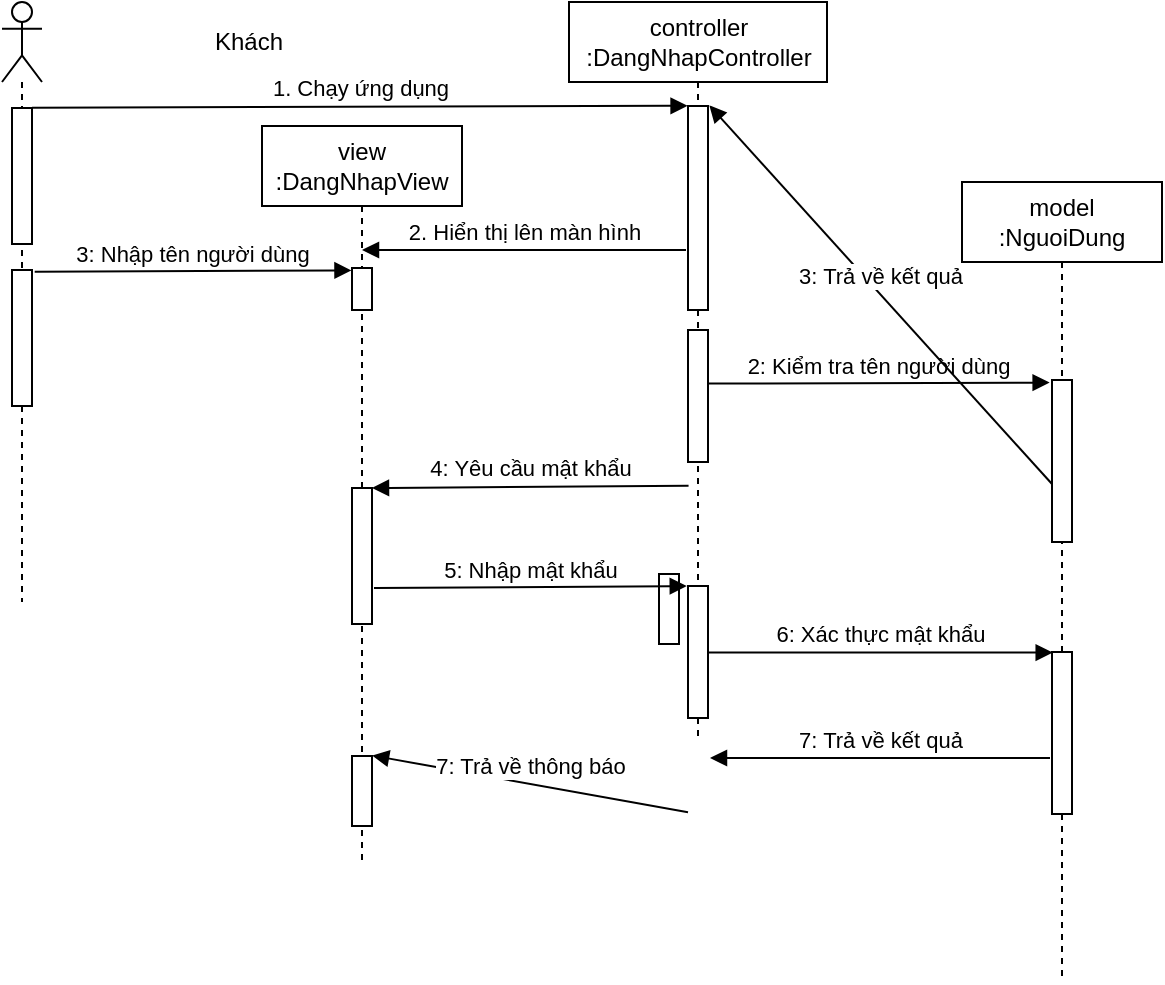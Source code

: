 <mxfile>
    <diagram id="hYO0BqWnztyafunx5qge" name="Sequence">
        <mxGraphModel dx="965" dy="343" grid="0" gridSize="10" guides="1" tooltips="1" connect="1" arrows="1" fold="1" page="0" pageScale="1" pageWidth="827" pageHeight="1169" math="0" shadow="0">
            <root>
                <mxCell id="y5QXInuoOT5gI2i9BKBk-0"/>
                <mxCell id="y5QXInuoOT5gI2i9BKBk-1" parent="y5QXInuoOT5gI2i9BKBk-0"/>
                <mxCell id="y5QXInuoOT5gI2i9BKBk-4" value="view&lt;br&gt;:DangNhapView" style="shape=umlLifeline;perimeter=lifelinePerimeter;whiteSpace=wrap;html=1;container=1;collapsible=0;recursiveResize=0;outlineConnect=0;" parent="y5QXInuoOT5gI2i9BKBk-1" vertex="1">
                    <mxGeometry x="78" y="145" width="100" height="370" as="geometry"/>
                </mxCell>
                <mxCell id="19" value="" style="html=1;points=[];perimeter=orthogonalPerimeter;" parent="y5QXInuoOT5gI2i9BKBk-4" vertex="1">
                    <mxGeometry x="45" y="315" width="10" height="35" as="geometry"/>
                </mxCell>
                <mxCell id="y5QXInuoOT5gI2i9BKBk-5" value="controller&lt;br&gt;:DangNhapController" style="shape=umlLifeline;perimeter=lifelinePerimeter;whiteSpace=wrap;html=1;container=1;collapsible=0;recursiveResize=0;outlineConnect=0;" parent="y5QXInuoOT5gI2i9BKBk-1" vertex="1">
                    <mxGeometry x="231.5" y="83" width="129" height="370" as="geometry"/>
                </mxCell>
                <mxCell id="13" value="" style="html=1;points=[];perimeter=orthogonalPerimeter;" parent="y5QXInuoOT5gI2i9BKBk-5" vertex="1">
                    <mxGeometry x="59.5" y="52" width="10" height="102" as="geometry"/>
                </mxCell>
                <mxCell id="18" value="" style="html=1;points=[];perimeter=orthogonalPerimeter;" parent="y5QXInuoOT5gI2i9BKBk-5" vertex="1">
                    <mxGeometry x="45" y="286" width="10" height="35" as="geometry"/>
                </mxCell>
                <mxCell id="y5QXInuoOT5gI2i9BKBk-6" value="model&lt;br&gt;:NguoiDung" style="shape=umlLifeline;perimeter=lifelinePerimeter;whiteSpace=wrap;html=1;container=1;collapsible=0;recursiveResize=0;outlineConnect=0;" parent="y5QXInuoOT5gI2i9BKBk-1" vertex="1">
                    <mxGeometry x="428" y="173" width="100" height="400" as="geometry"/>
                </mxCell>
                <mxCell id="y5QXInuoOT5gI2i9BKBk-10" value="" style="html=1;points=[];perimeter=orthogonalPerimeter;" parent="y5QXInuoOT5gI2i9BKBk-1" vertex="1">
                    <mxGeometry x="291" y="247" width="10" height="66" as="geometry"/>
                </mxCell>
                <mxCell id="y5QXInuoOT5gI2i9BKBk-12" value="" style="html=1;points=[];perimeter=orthogonalPerimeter;" parent="y5QXInuoOT5gI2i9BKBk-1" vertex="1">
                    <mxGeometry x="123" y="326" width="10" height="68" as="geometry"/>
                </mxCell>
                <mxCell id="1" value="3: Nhập tên người dùng" style="html=1;verticalAlign=bottom;endArrow=block;entryX=-0.026;entryY=0.057;entryDx=0;entryDy=0;entryPerimeter=0;exitX=1.135;exitY=0.012;exitDx=0;exitDy=0;exitPerimeter=0;" parent="y5QXInuoOT5gI2i9BKBk-1" edge="1" target="34" source="33">
                    <mxGeometry width="80" relative="1" as="geometry">
                        <mxPoint x="127.5" y="248.736" as="sourcePoint"/>
                        <mxPoint x="289.18" y="248.736" as="targetPoint"/>
                    </mxGeometry>
                </mxCell>
                <mxCell id="2" value="" style="html=1;points=[];perimeter=orthogonalPerimeter;" parent="y5QXInuoOT5gI2i9BKBk-1" vertex="1">
                    <mxGeometry x="291" y="375" width="10" height="66" as="geometry"/>
                </mxCell>
                <mxCell id="4" value="6: Xác thực mật khẩu" style="html=1;verticalAlign=bottom;endArrow=block;entryX=0.035;entryY=0.016;entryDx=0;entryDy=0;entryPerimeter=0;" parent="y5QXInuoOT5gI2i9BKBk-1" edge="1">
                    <mxGeometry width="80" relative="1" as="geometry">
                        <mxPoint x="301" y="408.296" as="sourcePoint"/>
                        <mxPoint x="473.35" y="408.296" as="targetPoint"/>
                    </mxGeometry>
                </mxCell>
                <mxCell id="8" value="" style="html=1;points=[];perimeter=orthogonalPerimeter;" parent="y5QXInuoOT5gI2i9BKBk-1" vertex="1">
                    <mxGeometry x="473" y="272" width="10" height="81" as="geometry"/>
                </mxCell>
                <mxCell id="12" value="2: Kiểm tra tên người dùng" style="html=1;verticalAlign=bottom;endArrow=block;entryX=-0.118;entryY=0.016;entryDx=0;entryDy=0;entryPerimeter=0;exitX=0.999;exitY=0.406;exitDx=0;exitDy=0;exitPerimeter=0;" parent="y5QXInuoOT5gI2i9BKBk-1" source="y5QXInuoOT5gI2i9BKBk-10" target="8" edge="1">
                    <mxGeometry width="80" relative="1" as="geometry">
                        <mxPoint x="137.5" y="258.736" as="sourcePoint"/>
                        <mxPoint x="299.18" y="258.736" as="targetPoint"/>
                    </mxGeometry>
                </mxCell>
                <mxCell id="14" value="3: Trả về kết quả" style="html=1;verticalAlign=bottom;endArrow=block;entryX=1.068;entryY=-0.003;entryDx=0;entryDy=0;entryPerimeter=0;" parent="y5QXInuoOT5gI2i9BKBk-1" target="13" edge="1">
                    <mxGeometry width="80" relative="1" as="geometry">
                        <mxPoint x="473" y="324" as="sourcePoint"/>
                        <mxPoint x="304" y="341" as="targetPoint"/>
                    </mxGeometry>
                </mxCell>
                <mxCell id="y5QXInuoOT5gI2i9BKBk-15" value="4: Yêu cầu mật khẩu" style="html=1;verticalAlign=bottom;endArrow=block;exitX=0.027;exitY=0.054;exitDx=0;exitDy=0;exitPerimeter=0;" parent="y5QXInuoOT5gI2i9BKBk-1" edge="1">
                    <mxGeometry width="80" relative="1" as="geometry">
                        <mxPoint x="291.27" y="324.89" as="sourcePoint"/>
                        <mxPoint x="133" y="326" as="targetPoint"/>
                    </mxGeometry>
                </mxCell>
                <mxCell id="15" value="5: Nhập mật khẩu" style="html=1;verticalAlign=bottom;endArrow=block;entryX=-0.062;entryY=0.016;entryDx=0;entryDy=0;entryPerimeter=0;" parent="y5QXInuoOT5gI2i9BKBk-1" edge="1">
                    <mxGeometry width="80" relative="1" as="geometry">
                        <mxPoint x="134" y="376" as="sourcePoint"/>
                        <mxPoint x="290.38" y="375.056" as="targetPoint"/>
                    </mxGeometry>
                </mxCell>
                <mxCell id="16" value="" style="html=1;points=[];perimeter=orthogonalPerimeter;" parent="y5QXInuoOT5gI2i9BKBk-1" vertex="1">
                    <mxGeometry x="473" y="408" width="10" height="81" as="geometry"/>
                </mxCell>
                <mxCell id="17" value="7: Trả về kết quả" style="html=1;verticalAlign=bottom;endArrow=block;" parent="y5QXInuoOT5gI2i9BKBk-1" edge="1">
                    <mxGeometry width="80" relative="1" as="geometry">
                        <mxPoint x="472" y="461" as="sourcePoint"/>
                        <mxPoint x="302" y="461" as="targetPoint"/>
                    </mxGeometry>
                </mxCell>
                <mxCell id="20" value="7: Trả về thông báo" style="html=1;verticalAlign=bottom;endArrow=block;entryX=1.004;entryY=-0.007;entryDx=0;entryDy=0;entryPerimeter=0;" parent="y5QXInuoOT5gI2i9BKBk-1" target="19" edge="1">
                    <mxGeometry width="80" relative="1" as="geometry">
                        <mxPoint x="291" y="488.13" as="sourcePoint"/>
                        <mxPoint x="138" y="488" as="targetPoint"/>
                    </mxGeometry>
                </mxCell>
                <mxCell id="24" value="" style="shape=umlLifeline;participant=umlActor;perimeter=lifelinePerimeter;whiteSpace=wrap;html=1;container=1;collapsible=0;recursiveResize=0;verticalAlign=top;spacingTop=36;outlineConnect=0;" vertex="1" parent="y5QXInuoOT5gI2i9BKBk-1">
                    <mxGeometry x="-52" y="83" width="20" height="300" as="geometry"/>
                </mxCell>
                <mxCell id="26" value="" style="html=1;points=[];perimeter=orthogonalPerimeter;" vertex="1" parent="24">
                    <mxGeometry x="5" y="53" width="10" height="68" as="geometry"/>
                </mxCell>
                <mxCell id="33" value="" style="html=1;points=[];perimeter=orthogonalPerimeter;" vertex="1" parent="24">
                    <mxGeometry x="5" y="134" width="10" height="68" as="geometry"/>
                </mxCell>
                <mxCell id="25" value="Khách" style="text;html=1;align=center;verticalAlign=middle;resizable=0;points=[];autosize=1;strokeColor=none;fillColor=#FFFFFF;" vertex="1" parent="y5QXInuoOT5gI2i9BKBk-1">
                    <mxGeometry x="49" y="94" width="44" height="18" as="geometry"/>
                </mxCell>
                <mxCell id="31" value="1. Chạy ứng dụng" style="html=1;verticalAlign=bottom;endArrow=block;exitX=1.002;exitY=-0.002;exitDx=0;exitDy=0;exitPerimeter=0;entryX=-0.021;entryY=-0.001;entryDx=0;entryDy=0;entryPerimeter=0;" edge="1" parent="y5QXInuoOT5gI2i9BKBk-1" source="26" target="13">
                    <mxGeometry width="80" relative="1" as="geometry">
                        <mxPoint x="21" y="135.996" as="sourcePoint"/>
                        <mxPoint x="289" y="136" as="targetPoint"/>
                    </mxGeometry>
                </mxCell>
                <mxCell id="32" value="2. Hiển thị lên màn hình" style="html=1;verticalAlign=bottom;endArrow=block;" edge="1" parent="y5QXInuoOT5gI2i9BKBk-1" target="y5QXInuoOT5gI2i9BKBk-4">
                    <mxGeometry width="80" relative="1" as="geometry">
                        <mxPoint x="290" y="207" as="sourcePoint"/>
                        <mxPoint x="143" y="336" as="targetPoint"/>
                    </mxGeometry>
                </mxCell>
                <mxCell id="34" value="" style="html=1;points=[];perimeter=orthogonalPerimeter;" vertex="1" parent="y5QXInuoOT5gI2i9BKBk-1">
                    <mxGeometry x="123" y="216" width="10" height="21" as="geometry"/>
                </mxCell>
            </root>
        </mxGraphModel>
    </diagram>
    <diagram id="-ITIplBQpWQnbig9K1bM" name="Use Case">
        <mxGraphModel dx="549" dy="743" grid="0" gridSize="10" guides="1" tooltips="1" connect="1" arrows="1" fold="1" page="0" pageScale="1" pageWidth="850" pageHeight="1100" math="0" shadow="0">
            <root>
                <mxCell id="0"/>
                <mxCell id="1" parent="0"/>
                <mxCell id="21" value="&lt;span lang=&quot;EN-US&quot; style=&quot;font-size: 13.0pt ; line-height: 115% ; font-family: &amp;#34;times new roman&amp;#34; , serif&quot;&gt;Quản&lt;/span&gt;&lt;span style=&quot;font-size: 13.0pt ; line-height: 115% ; font-family: &amp;#34;times new roman&amp;#34; , serif&quot;&gt; lý tài khoản&lt;/span&gt;" style="ellipse;whiteSpace=wrap;html=1;" parent="1" vertex="1">
                    <mxGeometry x="202" y="-40" width="146" height="68" as="geometry"/>
                </mxCell>
                <mxCell id="22" value="Quản trị viên" style="shape=umlActor;verticalLabelPosition=bottom;verticalAlign=top;html=1;" parent="1" vertex="1">
                    <mxGeometry x="64" y="-24.5" width="30" height="60" as="geometry"/>
                </mxCell>
                <mxCell id="25" value="&lt;span style=&quot;font-size: 13.0pt ; line-height: 115% ; font-family: &amp;#34;times new roman&amp;#34; , serif&quot;&gt;Xem hồ sơ&lt;/span&gt;" style="ellipse;whiteSpace=wrap;html=1;" parent="1" vertex="1">
                    <mxGeometry x="199" y="349" width="145" height="70" as="geometry"/>
                </mxCell>
                <mxCell id="28" value="Người dùng" style="shape=umlActor;verticalLabelPosition=bottom;verticalAlign=top;html=1;" parent="1" vertex="1">
                    <mxGeometry x="62" y="282" width="30" height="60" as="geometry"/>
                </mxCell>
                <mxCell id="30" value="&lt;span style=&quot;font-size: 13.0pt ; line-height: 115% ; font-family: &amp;#34;times new roman&amp;#34; , serif&quot;&gt;Xem lịch khám&lt;/span&gt;" style="ellipse;whiteSpace=wrap;html=1;" parent="1" vertex="1">
                    <mxGeometry x="199" y="445" width="140" height="70" as="geometry"/>
                </mxCell>
                <mxCell id="32" value="Y tá" style="shape=umlActor;verticalLabelPosition=bottom;verticalAlign=top;html=1;" parent="1" vertex="1">
                    <mxGeometry x="64" y="460" width="30" height="60" as="geometry"/>
                </mxCell>
                <mxCell id="46" value="Bác sĩ" style="shape=umlActor;verticalLabelPosition=bottom;verticalAlign=top;html=1;" parent="1" vertex="1">
                    <mxGeometry x="64" y="637" width="30" height="60" as="geometry"/>
                </mxCell>
                <mxCell id="55" value="Dược sĩ" style="shape=umlActor;verticalLabelPosition=bottom;verticalAlign=top;html=1;" parent="1" vertex="1">
                    <mxGeometry x="62" y="812" width="30" height="60" as="geometry"/>
                </mxCell>
                <mxCell id="60" value="&lt;span lang=&quot;EN-US&quot; style=&quot;font-size: 13pt ; line-height: 19.933px ; font-family: &amp;#34;times new roman&amp;#34; , serif&quot;&gt;Quản&lt;/span&gt;&lt;span style=&quot;font-size: 13pt ; line-height: 19.933px ; font-family: &amp;#34;times new roman&amp;#34; , serif&quot;&gt;&amp;nbsp;lý đơn thuốc&lt;/span&gt;" style="ellipse;whiteSpace=wrap;html=1;" parent="1" vertex="1">
                    <mxGeometry x="199" y="581" width="140" height="70" as="geometry"/>
                </mxCell>
                <mxCell id="62" value="" style="edgeStyle=none;html=1;endArrow=none;verticalAlign=bottom;exitX=1;exitY=0.333;exitDx=0;exitDy=0;exitPerimeter=0;entryX=0;entryY=0.5;entryDx=0;entryDy=0;" parent="1" source="22" target="21" edge="1">
                    <mxGeometry width="160" relative="1" as="geometry">
                        <mxPoint x="95" y="34" as="sourcePoint"/>
                        <mxPoint x="375" y="139" as="targetPoint"/>
                    </mxGeometry>
                </mxCell>
                <mxCell id="63" value="" style="edgeStyle=none;html=1;endArrow=none;verticalAlign=bottom;exitX=1;exitY=0.333;exitDx=0;exitDy=0;exitPerimeter=0;entryX=0;entryY=0.5;entryDx=0;entryDy=0;" parent="1" source="28" target="25" edge="1">
                    <mxGeometry width="160" relative="1" as="geometry">
                        <mxPoint x="102" y="281" as="sourcePoint"/>
                        <mxPoint x="212" y="245" as="targetPoint"/>
                    </mxGeometry>
                </mxCell>
                <mxCell id="64" value="" style="edgeStyle=none;html=1;endArrow=none;verticalAlign=bottom;exitX=1;exitY=0.333;exitDx=0;exitDy=0;exitPerimeter=0;entryX=0;entryY=0.5;entryDx=0;entryDy=0;" parent="1" source="32" target="30" edge="1">
                    <mxGeometry width="160" relative="1" as="geometry">
                        <mxPoint x="102" y="489" as="sourcePoint"/>
                        <mxPoint x="212" y="412" as="targetPoint"/>
                    </mxGeometry>
                </mxCell>
                <mxCell id="69" value="&lt;span lang=&quot;EN-US&quot; style=&quot;font-size: 13pt ; line-height: 19.933px ; font-family: &amp;#34;times new roman&amp;#34; , serif&quot;&gt;Quản&lt;/span&gt;&lt;span style=&quot;font-size: 13pt ; line-height: 19.933px ; font-family: &amp;#34;times new roman&amp;#34; , serif&quot;&gt;&amp;nbsp;lý kho&lt;/span&gt;" style="ellipse;whiteSpace=wrap;html=1;" parent="1" vertex="1">
                    <mxGeometry x="199" y="996" width="140" height="70" as="geometry"/>
                </mxCell>
                <mxCell id="70" value="" style="edgeStyle=none;html=1;endArrow=none;verticalAlign=bottom;exitX=1;exitY=0.333;exitDx=0;exitDy=0;exitPerimeter=0;entryX=0;entryY=0.5;entryDx=0;entryDy=0;" parent="1" source="67" target="69" edge="1">
                    <mxGeometry width="160" relative="1" as="geometry">
                        <mxPoint x="102" y="931" as="sourcePoint"/>
                        <mxPoint x="212" y="702" as="targetPoint"/>
                    </mxGeometry>
                </mxCell>
                <mxCell id="67" value="Thủ kho" style="shape=umlActor;verticalLabelPosition=bottom;verticalAlign=top;html=1;" parent="1" vertex="1">
                    <mxGeometry x="62" y="1011" width="30" height="60" as="geometry"/>
                </mxCell>
                <mxCell id="84" value="" style="endArrow=none;dashed=1;html=1;entryX=0;entryY=0.5;entryDx=0;entryDy=0;entryPerimeter=0;exitX=1;exitY=0.5;exitDx=0;exitDy=0;" parent="1" source="21" target="91" edge="1">
                    <mxGeometry width="50" height="50" relative="1" as="geometry">
                        <mxPoint x="351" y="-12" as="sourcePoint"/>
                        <mxPoint x="395.0" y="-6" as="targetPoint"/>
                    </mxGeometry>
                </mxCell>
                <mxCell id="91" value="Tạo/Đọc/Chỉnh sửa/Xóa" style="shape=note;size=15;spacingLeft=5;align=left;whiteSpace=wrap;" parent="1" vertex="1">
                    <mxGeometry x="430" y="-24.5" width="154" height="37" as="geometry"/>
                </mxCell>
                <mxCell id="97" value="&lt;span style=&quot;font-size: 13.0pt ; line-height: 115% ; font-family: &amp;#34;times new roman&amp;#34; , serif&quot;&gt;Chỉnh sửa hồ sơ&lt;/span&gt;" style="ellipse;whiteSpace=wrap;html=1;" parent="1" vertex="1">
                    <mxGeometry x="433.5" y="349" width="140" height="70" as="geometry"/>
                </mxCell>
                <mxCell id="98" value="&amp;lt;&amp;lt;extend&amp;gt;&amp;gt;" style="edgeStyle=none;html=1;startArrow=open;endArrow=none;startSize=12;verticalAlign=bottom;dashed=1;labelBackgroundColor=none;exitX=1;exitY=0.5;exitDx=0;exitDy=0;entryX=0;entryY=0.5;entryDx=0;entryDy=0;" parent="1" source="25" target="97" edge="1">
                    <mxGeometry width="160" relative="1" as="geometry">
                        <mxPoint x="363" y="341" as="sourcePoint"/>
                        <mxPoint x="523" y="341" as="targetPoint"/>
                    </mxGeometry>
                </mxCell>
                <mxCell id="102" value="Bệnh nhân" style="shape=umlActor;verticalLabelPosition=bottom;verticalAlign=top;html=1;" parent="1" vertex="1">
                    <mxGeometry x="1457" y="749" width="30" height="60" as="geometry"/>
                </mxCell>
                <mxCell id="103" value="&lt;font face=&quot;times new roman, serif&quot;&gt;&lt;span style=&quot;font-size: 17.333px&quot;&gt;Đăng ký khám bệnh&lt;/span&gt;&lt;/font&gt;" style="ellipse;whiteSpace=wrap;html=1;" parent="1" vertex="1">
                    <mxGeometry x="1214.5" y="549" width="147" height="70" as="geometry"/>
                </mxCell>
                <mxCell id="105" value="" style="edgeStyle=none;html=1;endArrow=none;verticalAlign=bottom;exitX=1;exitY=0.5;exitDx=0;exitDy=0;entryX=0;entryY=0.333;entryDx=0;entryDy=0;entryPerimeter=0;" parent="1" source="103" target="102" edge="1">
                    <mxGeometry width="160" relative="1" as="geometry">
                        <mxPoint x="790.5" y="738" as="sourcePoint"/>
                        <mxPoint x="900.5" y="604" as="targetPoint"/>
                    </mxGeometry>
                </mxCell>
                <mxCell id="107" value="&lt;font face=&quot;times new roman, serif&quot;&gt;&lt;span style=&quot;font-size: 17.333px&quot;&gt;Chọn lịch khám&lt;/span&gt;&lt;/font&gt;" style="ellipse;whiteSpace=wrap;html=1;" parent="1" vertex="1">
                    <mxGeometry x="995" y="637" width="147" height="70" as="geometry"/>
                </mxCell>
                <mxCell id="108" value="&amp;lt;&amp;lt;include&amp;gt;&amp;gt;" style="edgeStyle=none;html=1;endArrow=open;verticalAlign=bottom;dashed=1;labelBackgroundColor=none;entryX=1;entryY=0.5;entryDx=0;entryDy=0;exitX=0;exitY=1;exitDx=0;exitDy=0;" parent="1" source="103" target="107" edge="1">
                    <mxGeometry width="160" relative="1" as="geometry">
                        <mxPoint x="941" y="641" as="sourcePoint"/>
                        <mxPoint x="1101" y="641" as="targetPoint"/>
                    </mxGeometry>
                </mxCell>
                <mxCell id="111" value="&lt;span style=&quot;text-align: left&quot;&gt;Khóa tài khoản&lt;/span&gt;" style="ellipse;whiteSpace=wrap;html=1;" parent="1" vertex="1">
                    <mxGeometry x="437" y="-110" width="140" height="70" as="geometry"/>
                </mxCell>
                <mxCell id="112" value="&amp;lt;&amp;lt;extend&amp;gt;&amp;gt;" style="edgeStyle=none;html=1;startArrow=open;endArrow=none;startSize=12;verticalAlign=bottom;dashed=1;labelBackgroundColor=none;entryX=0;entryY=0.5;entryDx=0;entryDy=0;" parent="1" source="21" target="111" edge="1">
                    <mxGeometry width="160" relative="1" as="geometry">
                        <mxPoint x="347" y="-5" as="sourcePoint"/>
                        <mxPoint x="523" y="31" as="targetPoint"/>
                    </mxGeometry>
                </mxCell>
                <mxCell id="119" value="&lt;span style=&quot;text-align: left&quot;&gt;Đổi mật khẩu&lt;/span&gt;" style="ellipse;whiteSpace=wrap;html=1;" parent="1" vertex="1">
                    <mxGeometry x="437" y="28" width="140" height="70" as="geometry"/>
                </mxCell>
                <mxCell id="120" value="&amp;lt;&amp;lt;extend&amp;gt;&amp;gt;" style="edgeStyle=none;html=1;startArrow=open;endArrow=none;startSize=12;verticalAlign=bottom;dashed=1;labelBackgroundColor=none;entryX=0;entryY=0.5;entryDx=0;entryDy=0;exitX=1;exitY=1;exitDx=0;exitDy=0;" parent="1" source="21" target="119" edge="1">
                    <mxGeometry width="160" relative="1" as="geometry">
                        <mxPoint x="340.848" y="-17.895" as="sourcePoint"/>
                        <mxPoint x="533" y="41" as="targetPoint"/>
                    </mxGeometry>
                </mxCell>
                <mxCell id="123" value="&lt;font face=&quot;times new roman, serif&quot;&gt;&lt;span style=&quot;font-size: 17.333px&quot;&gt;Hủy&lt;/span&gt;&lt;/font&gt;" style="ellipse;whiteSpace=wrap;html=1;" parent="1" vertex="1">
                    <mxGeometry x="995" y="467" width="147" height="70" as="geometry"/>
                </mxCell>
                <mxCell id="124" value="&amp;lt;&amp;lt;extend&amp;gt;&amp;gt;" style="edgeStyle=none;html=1;startArrow=open;endArrow=none;startSize=12;verticalAlign=bottom;dashed=1;labelBackgroundColor=none;exitX=0;exitY=0;exitDx=0;exitDy=0;entryX=1;entryY=0.5;entryDx=0;entryDy=0;" parent="1" source="103" target="123" edge="1">
                    <mxGeometry width="160" relative="1" as="geometry">
                        <mxPoint x="1003" y="440" as="sourcePoint"/>
                        <mxPoint x="1093" y="440" as="targetPoint"/>
                    </mxGeometry>
                </mxCell>
                <mxCell id="131" value="&lt;font face=&quot;times new roman, serif&quot;&gt;&lt;span style=&quot;font-size: 17.333px&quot;&gt;Đăng ký&lt;br&gt;tài khoản&lt;br&gt;bệnh nhân&lt;/span&gt;&lt;/font&gt;" style="ellipse;whiteSpace=wrap;html=1;" parent="1" vertex="1">
                    <mxGeometry x="1125.5" y="120" width="147" height="70" as="geometry"/>
                </mxCell>
                <mxCell id="132" value="Khách" style="shape=umlActor;verticalLabelPosition=bottom;verticalAlign=top;html=1;" parent="1" vertex="1">
                    <mxGeometry x="1457" y="183" width="30" height="60" as="geometry"/>
                </mxCell>
                <mxCell id="133" value="" style="edgeStyle=none;html=1;endArrow=none;verticalAlign=bottom;entryX=0;entryY=0.333;entryDx=0;entryDy=0;entryPerimeter=0;exitX=1;exitY=0.5;exitDx=0;exitDy=0;" parent="1" source="131" target="132" edge="1">
                    <mxGeometry width="160" relative="1" as="geometry">
                        <mxPoint x="1097" y="223" as="sourcePoint"/>
                        <mxPoint x="1257" y="223" as="targetPoint"/>
                    </mxGeometry>
                </mxCell>
                <mxCell id="134" value="&lt;font face=&quot;times new roman, serif&quot;&gt;&lt;span style=&quot;font-size: 17.333px&quot;&gt;Đăng nhập&lt;/span&gt;&lt;/font&gt;" style="ellipse;whiteSpace=wrap;html=1;" parent="1" vertex="1">
                    <mxGeometry x="1125.5" y="317" width="147" height="70" as="geometry"/>
                </mxCell>
                <mxCell id="138" value="" style="edgeStyle=none;html=1;endArrow=none;verticalAlign=bottom;entryX=0;entryY=0.333;entryDx=0;entryDy=0;entryPerimeter=0;exitX=1;exitY=0.5;exitDx=0;exitDy=0;" parent="1" source="134" target="132" edge="1">
                    <mxGeometry width="160" relative="1" as="geometry">
                        <mxPoint x="1282.5" y="99" as="sourcePoint"/>
                        <mxPoint x="1470" y="164" as="targetPoint"/>
                    </mxGeometry>
                </mxCell>
                <mxCell id="139" value="" style="edgeStyle=none;html=1;endArrow=block;endFill=0;endSize=12;verticalAlign=bottom;exitX=0.5;exitY=0;exitDx=0;exitDy=0;exitPerimeter=0;" parent="1" source="102" edge="1">
                    <mxGeometry width="160" relative="1" as="geometry">
                        <mxPoint x="1494" y="755" as="sourcePoint"/>
                        <mxPoint x="1472" y="269" as="targetPoint"/>
                        <Array as="points">
                            <mxPoint x="1472" y="291"/>
                        </Array>
                    </mxGeometry>
                </mxCell>
                <mxCell id="141" value="&lt;font face=&quot;times new roman, serif&quot;&gt;&lt;span style=&quot;font-size: 17.333px&quot;&gt;Đăng xuất&lt;/span&gt;&lt;/font&gt;" style="ellipse;whiteSpace=wrap;html=1;" parent="1" vertex="1">
                    <mxGeometry x="199.5" y="184" width="145" height="70" as="geometry"/>
                </mxCell>
                <mxCell id="142" value="" style="edgeStyle=none;html=1;endArrow=none;verticalAlign=bottom;exitX=1;exitY=0.333;exitDx=0;exitDy=0;exitPerimeter=0;entryX=0;entryY=0.5;entryDx=0;entryDy=0;" parent="1" source="28" target="141" edge="1">
                    <mxGeometry width="160" relative="1" as="geometry">
                        <mxPoint x="117" y="276" as="sourcePoint"/>
                        <mxPoint x="227" y="323" as="targetPoint"/>
                    </mxGeometry>
                </mxCell>
                <mxCell id="145" value="&lt;font face=&quot;times new roman, serif&quot;&gt;&lt;span style=&quot;font-size: 17.333px&quot;&gt;Xem thông tin phòng khám&lt;/span&gt;&lt;/font&gt;" style="ellipse;whiteSpace=wrap;html=1;" parent="1" vertex="1">
                    <mxGeometry x="1125.5" y="20" width="147" height="70" as="geometry"/>
                </mxCell>
                <mxCell id="147" value="" style="edgeStyle=none;html=1;endArrow=none;verticalAlign=bottom;exitX=1;exitY=0.5;exitDx=0;exitDy=0;entryX=0;entryY=0.333;entryDx=0;entryDy=0;entryPerimeter=0;" parent="1" source="145" target="132" edge="1">
                    <mxGeometry width="160" relative="1" as="geometry">
                        <mxPoint x="1282.5" y="165" as="sourcePoint"/>
                        <mxPoint x="1454" y="90" as="targetPoint"/>
                    </mxGeometry>
                </mxCell>
                <mxCell id="148" value="&lt;font face=&quot;times new roman, serif&quot;&gt;&lt;span style=&quot;font-size: 17.333px&quot;&gt;Đổi mật khẩu&lt;/span&gt;&lt;/font&gt;" style="ellipse;whiteSpace=wrap;html=1;" parent="1" vertex="1">
                    <mxGeometry x="196.5" y="267" width="145" height="70" as="geometry"/>
                </mxCell>
                <mxCell id="149" value="" style="edgeStyle=none;html=1;endArrow=none;verticalAlign=bottom;exitX=1;exitY=0.333;exitDx=0;exitDy=0;exitPerimeter=0;entryX=0;entryY=0.5;entryDx=0;entryDy=0;" parent="1" source="28" target="148" edge="1">
                    <mxGeometry width="160" relative="1" as="geometry">
                        <mxPoint x="102" y="274" as="sourcePoint"/>
                        <mxPoint x="209.5" y="229" as="targetPoint"/>
                    </mxGeometry>
                </mxCell>
                <mxCell id="150" value="&lt;font face=&quot;times new roman, serif&quot;&gt;&lt;span style=&quot;font-size: 17.333px&quot;&gt;Xác thực&lt;br&gt;mật khẩu cũ&lt;/span&gt;&lt;/font&gt;" style="ellipse;whiteSpace=wrap;html=1;" parent="1" vertex="1">
                    <mxGeometry x="431" y="267" width="145" height="70" as="geometry"/>
                </mxCell>
                <mxCell id="151" value="&amp;lt;&amp;lt;include&amp;gt;&amp;gt;" style="edgeStyle=none;html=1;endArrow=open;verticalAlign=bottom;dashed=1;labelBackgroundColor=none;exitX=1;exitY=0.5;exitDx=0;exitDy=0;entryX=0;entryY=0.5;entryDx=0;entryDy=0;" parent="1" source="148" target="150" edge="1">
                    <mxGeometry width="160" relative="1" as="geometry">
                        <mxPoint x="430.001" y="435.002" as="sourcePoint"/>
                        <mxPoint x="420" y="302" as="targetPoint"/>
                    </mxGeometry>
                </mxCell>
                <mxCell id="153" value="&lt;font face=&quot;times new roman, serif&quot;&gt;&lt;span style=&quot;font-size: 17.333px&quot;&gt;Xác thực mật khẩu&lt;/span&gt;&lt;/font&gt;" style="ellipse;whiteSpace=wrap;html=1;" parent="1" vertex="1">
                    <mxGeometry x="903" y="317" width="145" height="70" as="geometry"/>
                </mxCell>
                <mxCell id="154" value="&amp;lt;&amp;lt;include&amp;gt;&amp;gt;" style="edgeStyle=none;html=1;endArrow=open;verticalAlign=bottom;dashed=1;labelBackgroundColor=none;exitX=0;exitY=0.5;exitDx=0;exitDy=0;entryX=1;entryY=0.5;entryDx=0;entryDy=0;" parent="1" source="134" target="153" edge="1">
                    <mxGeometry width="160" relative="1" as="geometry">
                        <mxPoint x="871.5" y="-28" as="sourcePoint"/>
                        <mxPoint x="961.0" y="-28" as="targetPoint"/>
                    </mxGeometry>
                </mxCell>
                <mxCell id="157" value="&lt;span lang=&quot;EN-US&quot; style=&quot;font-size: 13.0pt ; line-height: 115% ; font-family: &amp;#34;times new roman&amp;#34; , serif&quot;&gt;Quản&lt;/span&gt;&lt;span style=&quot;font-size: 13.0pt ; line-height: 115% ; font-family: &amp;#34;times new roman&amp;#34; , serif&quot;&gt; lý thuốc&lt;/span&gt;" style="ellipse;whiteSpace=wrap;html=1;" parent="1" vertex="1">
                    <mxGeometry x="416" y="926" width="140" height="70" as="geometry"/>
                </mxCell>
                <mxCell id="158" value="&amp;lt;&amp;lt;include&amp;gt;&amp;gt;" style="edgeStyle=none;html=1;endArrow=open;verticalAlign=bottom;dashed=1;labelBackgroundColor=none;entryX=0;entryY=0.5;entryDx=0;entryDy=0;exitX=1;exitY=0;exitDx=0;exitDy=0;" parent="1" source="69" target="157" edge="1">
                    <mxGeometry width="160" relative="1" as="geometry">
                        <mxPoint x="764.721" y="1060.602" as="sourcePoint"/>
                        <mxPoint x="685.5" y="1106" as="targetPoint"/>
                    </mxGeometry>
                </mxCell>
                <mxCell id="161" value="&lt;span style=&quot;font-family: &amp;#34;times new roman&amp;#34; , serif ; font-size: 17.333px&quot;&gt;Điều chỉnh số lượng nhập/xuất/tồn&lt;/span&gt;" style="ellipse;whiteSpace=wrap;html=1;" parent="1" vertex="1">
                    <mxGeometry x="620" y="996" width="163" height="70" as="geometry"/>
                </mxCell>
                <mxCell id="162" value="&amp;lt;&amp;lt;extend&amp;gt;&amp;gt;" style="edgeStyle=none;html=1;startArrow=open;endArrow=none;startSize=12;verticalAlign=bottom;dashed=1;labelBackgroundColor=none;entryX=0;entryY=0;entryDx=0;entryDy=0;exitX=1;exitY=1;exitDx=0;exitDy=0;" parent="1" source="157" target="161" edge="1">
                    <mxGeometry width="160" relative="1" as="geometry">
                        <mxPoint x="536" y="1036" as="sourcePoint"/>
                        <mxPoint x="557" y="1075" as="targetPoint"/>
                    </mxGeometry>
                </mxCell>
                <mxCell id="166" value="&amp;lt;&amp;lt;include&amp;gt;&amp;gt;" style="edgeStyle=none;html=1;endArrow=open;verticalAlign=bottom;dashed=1;labelBackgroundColor=none;exitX=1;exitY=1;exitDx=0;exitDy=0;entryX=0;entryY=0.5;entryDx=0;entryDy=0;" parent="1" source="69" target="173" edge="1">
                    <mxGeometry width="160" relative="1" as="geometry">
                        <mxPoint x="339" y="1027" as="sourcePoint"/>
                        <mxPoint x="395" y="1144" as="targetPoint"/>
                    </mxGeometry>
                </mxCell>
                <mxCell id="167" value="&amp;lt;&amp;lt;extend&amp;gt;&amp;gt;" style="edgeStyle=none;html=1;startArrow=open;endArrow=none;startSize=12;verticalAlign=bottom;dashed=1;labelBackgroundColor=none;entryX=0;entryY=1;entryDx=0;entryDy=0;exitX=1;exitY=0;exitDx=0;exitDy=0;" parent="1" source="173" target="161" edge="1">
                    <mxGeometry width="160" relative="1" as="geometry">
                        <mxPoint x="572" y="1125" as="sourcePoint"/>
                        <mxPoint x="596" y="1055" as="targetPoint"/>
                    </mxGeometry>
                </mxCell>
                <mxCell id="168" value="Tạo/Đọc/Chỉnh sửa/Xóa" style="shape=note;size=15;spacingLeft=5;align=left;whiteSpace=wrap;" parent="1" vertex="1">
                    <mxGeometry x="409.5" y="1022.5" width="154" height="37" as="geometry"/>
                </mxCell>
                <mxCell id="169" value="" style="endArrow=none;dashed=1;html=1;entryX=0.5;entryY=0;entryDx=0;entryDy=0;entryPerimeter=0;exitX=0.5;exitY=1;exitDx=0;exitDy=0;" parent="1" source="157" target="168" edge="1">
                    <mxGeometry width="50" height="50" relative="1" as="geometry">
                        <mxPoint x="344.5" y="1034.5" as="sourcePoint"/>
                        <mxPoint x="426.5" y="957.5" as="targetPoint"/>
                    </mxGeometry>
                </mxCell>
                <mxCell id="170" value="" style="endArrow=none;dashed=1;html=1;entryX=0.5;entryY=0;entryDx=0;entryDy=0;exitX=0.5;exitY=1;exitDx=0;exitDy=0;exitPerimeter=0;" parent="1" source="168" edge="1">
                    <mxGeometry width="50" height="50" relative="1" as="geometry">
                        <mxPoint x="354.5" y="1044.5" as="sourcePoint"/>
                        <mxPoint x="486.25" y="1091" as="targetPoint"/>
                    </mxGeometry>
                </mxCell>
                <mxCell id="171" value="&lt;font face=&quot;times new roman, serif&quot;&gt;&lt;span style=&quot;font-size: 17.333px&quot;&gt;Xác minh&lt;br&gt;số điện thoại&lt;/span&gt;&lt;/font&gt;" style="ellipse;whiteSpace=wrap;html=1;" parent="1" vertex="1">
                    <mxGeometry x="906" y="167" width="145" height="70" as="geometry"/>
                </mxCell>
                <mxCell id="172" value="&amp;lt;&amp;lt;include&amp;gt;&amp;gt;" style="edgeStyle=none;html=1;endArrow=open;verticalAlign=bottom;dashed=1;labelBackgroundColor=none;exitX=0;exitY=0.5;exitDx=0;exitDy=0;entryX=1;entryY=0;entryDx=0;entryDy=0;" parent="1" source="131" target="171" edge="1">
                    <mxGeometry width="160" relative="1" as="geometry">
                        <mxPoint x="1135.5" y="262" as="sourcePoint"/>
                        <mxPoint x="1058" y="262" as="targetPoint"/>
                    </mxGeometry>
                </mxCell>
                <mxCell id="173" value="&lt;span lang=&quot;EN-US&quot; style=&quot;font-size: 13pt ; line-height: 19.933px ; font-family: &amp;#34;times new roman&amp;#34; , serif&quot;&gt;Quản&lt;/span&gt;&lt;span style=&quot;font-size: 13pt ; line-height: 19.933px ; font-family: &amp;#34;times new roman&amp;#34; , serif&quot;&gt;&amp;nbsp;lý&lt;br&gt;trang thiết bị&lt;/span&gt;" style="ellipse;whiteSpace=wrap;html=1;" parent="1" vertex="1">
                    <mxGeometry x="416" y="1090" width="140" height="70" as="geometry"/>
                </mxCell>
                <mxCell id="178" value="" style="edgeStyle=none;html=1;endArrow=none;verticalAlign=bottom;exitX=1;exitY=0.333;exitDx=0;exitDy=0;exitPerimeter=0;entryX=0;entryY=0.5;entryDx=0;entryDy=0;" parent="1" source="46" target="60" edge="1">
                    <mxGeometry width="160" relative="1" as="geometry">
                        <mxPoint x="102" y="830" as="sourcePoint"/>
                        <mxPoint x="196" y="647" as="targetPoint"/>
                    </mxGeometry>
                </mxCell>
                <mxCell id="179" value="Tạo/Đọc/Chỉnh sửa/Xóa" style="shape=note;size=15;spacingLeft=5;align=left;whiteSpace=wrap;" parent="1" vertex="1">
                    <mxGeometry x="306" y="527" width="152" height="37" as="geometry"/>
                </mxCell>
                <mxCell id="181" value="" style="endArrow=none;dashed=1;html=1;entryX=0;entryY=0.5;entryDx=0;entryDy=0;entryPerimeter=0;exitX=0.5;exitY=0;exitDx=0;exitDy=0;" parent="1" source="60" target="179" edge="1">
                    <mxGeometry width="50" height="50" relative="1" as="geometry">
                        <mxPoint x="496" y="795" as="sourcePoint"/>
                        <mxPoint x="496.5" y="821.5" as="targetPoint"/>
                    </mxGeometry>
                </mxCell>
                <mxCell id="183" value="&lt;span lang=&quot;EN-US&quot; style=&quot;font-size: 13pt ; line-height: 19.933px ; font-family: &amp;#34;times new roman&amp;#34; , serif&quot;&gt;Quản&lt;/span&gt;&lt;span style=&quot;font-size: 13pt ; line-height: 19.933px ; font-family: &amp;#34;times new roman&amp;#34; , serif&quot;&gt;&amp;nbsp;lý&lt;br&gt;chi tiết thuốc&lt;/span&gt;" style="ellipse;whiteSpace=wrap;html=1;" parent="1" vertex="1">
                    <mxGeometry x="425" y="581" width="140" height="70" as="geometry"/>
                </mxCell>
                <mxCell id="184" value="&amp;lt;&amp;lt;include&amp;gt;&amp;gt;" style="edgeStyle=none;html=1;endArrow=open;verticalAlign=bottom;dashed=1;labelBackgroundColor=none;entryX=0;entryY=0.5;entryDx=0;entryDy=0;exitX=1;exitY=0.5;exitDx=0;exitDy=0;" parent="1" source="60" target="183" edge="1">
                    <mxGeometry width="160" relative="1" as="geometry">
                        <mxPoint x="361" y="623" as="sourcePoint"/>
                        <mxPoint x="426" y="760" as="targetPoint"/>
                    </mxGeometry>
                </mxCell>
                <mxCell id="186" value="" style="endArrow=none;dashed=1;html=1;entryX=0.5;entryY=0;entryDx=0;entryDy=0;exitX=0;exitY=0;exitDx=152;exitDy=26;exitPerimeter=0;" parent="1" source="179" target="183" edge="1">
                    <mxGeometry width="50" height="50" relative="1" as="geometry">
                        <mxPoint x="279" y="591" as="sourcePoint"/>
                        <mxPoint x="329" y="540.5" as="targetPoint"/>
                    </mxGeometry>
                </mxCell>
                <mxCell id="187" value="&lt;span style=&quot;font-size: 13pt ; line-height: 19.933px ; font-family: &amp;#34;times new roman&amp;#34; , serif&quot;&gt;Xem đơn thuốc&lt;/span&gt;" style="ellipse;whiteSpace=wrap;html=1;" parent="1" vertex="1">
                    <mxGeometry x="199.5" y="759" width="140" height="70" as="geometry"/>
                </mxCell>
                <mxCell id="188" value="" style="edgeStyle=none;html=1;endArrow=none;verticalAlign=bottom;exitX=1;exitY=0.333;exitDx=0;exitDy=0;exitPerimeter=0;entryX=0;entryY=0.5;entryDx=0;entryDy=0;" parent="1" source="55" target="187" edge="1">
                    <mxGeometry width="160" relative="1" as="geometry">
                        <mxPoint x="102" y="709" as="sourcePoint"/>
                        <mxPoint x="209.0" y="710" as="targetPoint"/>
                    </mxGeometry>
                </mxCell>
                <mxCell id="192" value="&lt;span style=&quot;font-size: 13pt ; line-height: 19.933px ; font-family: &amp;#34;times new roman&amp;#34; , serif&quot;&gt;Xem đơn thuốc&lt;/span&gt;" style="ellipse;whiteSpace=wrap;html=1;" parent="1" vertex="1">
                    <mxGeometry x="1218" y="734" width="140" height="70" as="geometry"/>
                </mxCell>
                <mxCell id="193" value="" style="edgeStyle=none;html=1;endArrow=none;verticalAlign=bottom;exitX=1;exitY=0.5;exitDx=0;exitDy=0;entryX=0;entryY=0.333;entryDx=0;entryDy=0;entryPerimeter=0;" parent="1" source="192" target="102" edge="1">
                    <mxGeometry width="160" relative="1" as="geometry">
                        <mxPoint x="1410.5" y="599" as="sourcePoint"/>
                        <mxPoint x="1470" y="598" as="targetPoint"/>
                    </mxGeometry>
                </mxCell>
                <mxCell id="194" value="&lt;span style=&quot;font-size: 13pt ; line-height: 19.933px ; font-family: &amp;#34;times new roman&amp;#34; , serif&quot;&gt;In&lt;/span&gt;" style="ellipse;whiteSpace=wrap;html=1;" parent="1" vertex="1">
                    <mxGeometry x="998.5" y="734" width="140" height="70" as="geometry"/>
                </mxCell>
                <mxCell id="195" value="&amp;lt;&amp;lt;extend&amp;gt;&amp;gt;" style="edgeStyle=none;html=1;startArrow=open;endArrow=none;startSize=12;verticalAlign=bottom;dashed=1;labelBackgroundColor=none;exitX=0;exitY=0.5;exitDx=0;exitDy=0;entryX=1;entryY=0.5;entryDx=0;entryDy=0;" parent="1" source="192" target="194" edge="1">
                    <mxGeometry width="160" relative="1" as="geometry">
                        <mxPoint x="1242.705" y="574.167" as="sourcePoint"/>
                        <mxPoint x="1166.5" y="529" as="targetPoint"/>
                    </mxGeometry>
                </mxCell>
                <mxCell id="198" value="&lt;span style=&quot;font-size: 13pt ; line-height: 19.933px ; font-family: &amp;#34;times new roman&amp;#34; , serif&quot;&gt;In&lt;/span&gt;" style="ellipse;whiteSpace=wrap;html=1;" parent="1" vertex="1">
                    <mxGeometry x="423.5" y="759" width="140" height="70" as="geometry"/>
                </mxCell>
                <mxCell id="203" value="&lt;span style=&quot;font-size: 13pt ; line-height: 19.933px ; font-family: &amp;#34;times new roman&amp;#34; , serif&quot;&gt;Thanh toán&lt;br&gt;đơn thuốc&lt;/span&gt;" style="ellipse;whiteSpace=wrap;html=1;" parent="1" vertex="1">
                    <mxGeometry x="1218" y="899" width="140" height="70" as="geometry"/>
                </mxCell>
                <mxCell id="205" value="" style="edgeStyle=none;html=1;endArrow=none;verticalAlign=bottom;exitX=1;exitY=0.5;exitDx=0;exitDy=0;entryX=0;entryY=0.333;entryDx=0;entryDy=0;entryPerimeter=0;" parent="1" source="203" target="102" edge="1">
                    <mxGeometry width="160" relative="1" as="geometry">
                        <mxPoint x="1371.5" y="594" as="sourcePoint"/>
                        <mxPoint x="1420" y="819" as="targetPoint"/>
                    </mxGeometry>
                </mxCell>
                <mxCell id="206" value="&lt;font face=&quot;times new roman, serif&quot;&gt;&lt;span style=&quot;font-size: 17.333px&quot;&gt;Thanh toán&lt;br&gt;bằng thẻ&lt;/span&gt;&lt;/font&gt;" style="ellipse;whiteSpace=wrap;html=1;" parent="1" vertex="1">
                    <mxGeometry x="991.5" y="829" width="147" height="70" as="geometry"/>
                </mxCell>
                <mxCell id="210" value="&amp;lt;&amp;lt;include&amp;gt;&amp;gt;" style="edgeStyle=none;html=1;endArrow=open;verticalAlign=bottom;dashed=1;labelBackgroundColor=none;exitX=0;exitY=0;exitDx=0;exitDy=0;entryX=1;entryY=0.5;entryDx=0;entryDy=0;" parent="1" source="203" target="206" edge="1">
                    <mxGeometry width="160" relative="1" as="geometry">
                        <mxPoint x="1246.205" y="618.833" as="sourcePoint"/>
                        <mxPoint x="1153" y="985" as="targetPoint"/>
                    </mxGeometry>
                </mxCell>
                <mxCell id="211" value="&lt;font face=&quot;times new roman, serif&quot;&gt;&lt;span style=&quot;font-size: 17.333px&quot;&gt;Thanh toán&lt;br&gt;bằng Momo&lt;/span&gt;&lt;/font&gt;" style="ellipse;whiteSpace=wrap;html=1;" parent="1" vertex="1">
                    <mxGeometry x="990" y="969" width="147" height="70" as="geometry"/>
                </mxCell>
                <mxCell id="212" value="&amp;lt;&amp;lt;include&amp;gt;&amp;gt;" style="edgeStyle=none;html=1;endArrow=open;verticalAlign=bottom;dashed=1;labelBackgroundColor=none;exitX=0;exitY=1;exitDx=0;exitDy=0;entryX=0.997;entryY=0.514;entryDx=0;entryDy=0;entryPerimeter=0;" parent="1" source="203" target="211" edge="1">
                    <mxGeometry width="160" relative="1" as="geometry">
                        <mxPoint x="1228" y="944" as="sourcePoint"/>
                        <mxPoint x="1148.5" y="899" as="targetPoint"/>
                    </mxGeometry>
                </mxCell>
                <mxCell id="213" value="&amp;lt;&amp;lt;include&amp;gt;&amp;gt;" style="edgeStyle=none;html=1;endArrow=open;verticalAlign=bottom;dashed=1;labelBackgroundColor=none;entryX=0;entryY=0.5;entryDx=0;entryDy=0;exitX=1;exitY=0.5;exitDx=0;exitDy=0;" parent="1" source="187" target="198" edge="1">
                    <mxGeometry width="160" relative="1" as="geometry">
                        <mxPoint x="349" y="710" as="sourcePoint"/>
                        <mxPoint x="435" y="710" as="targetPoint"/>
                    </mxGeometry>
                </mxCell>
                <mxCell id="214" value="&lt;font face=&quot;times new roman, serif&quot;&gt;&lt;span style=&quot;font-size: 17.333px&quot;&gt;Đặt lại mật khẩu&lt;/span&gt;&lt;/font&gt;" style="ellipse;whiteSpace=wrap;html=1;" parent="1" vertex="1">
                    <mxGeometry x="1125.5" y="225" width="147" height="70" as="geometry"/>
                </mxCell>
                <mxCell id="217" value="" style="edgeStyle=none;html=1;endArrow=none;verticalAlign=bottom;entryX=0;entryY=0.333;entryDx=0;entryDy=0;entryPerimeter=0;exitX=1;exitY=0.5;exitDx=0;exitDy=0;" parent="1" source="214" target="132" edge="1">
                    <mxGeometry width="160" relative="1" as="geometry">
                        <mxPoint x="1282.5" y="262" as="sourcePoint"/>
                        <mxPoint x="1470" y="164" as="targetPoint"/>
                    </mxGeometry>
                </mxCell>
                <mxCell id="218" value="&amp;lt;&amp;lt;include&amp;gt;&amp;gt;" style="edgeStyle=none;html=1;endArrow=open;verticalAlign=bottom;dashed=1;labelBackgroundColor=none;exitX=0;exitY=0.5;exitDx=0;exitDy=0;entryX=1;entryY=1;entryDx=0;entryDy=0;" parent="1" source="214" target="171" edge="1">
                    <mxGeometry width="160" relative="1" as="geometry">
                        <mxPoint x="1135.5" y="165" as="sourcePoint"/>
                        <mxPoint x="1061" y="266" as="targetPoint"/>
                    </mxGeometry>
                </mxCell>
                <mxCell id="219" value="&lt;font face=&quot;times new roman, serif&quot;&gt;&lt;span style=&quot;font-size: 17.333px&quot;&gt;Xem hồ sơ&lt;br&gt;bệnh nhân&lt;/span&gt;&lt;/font&gt;" style="ellipse;whiteSpace=wrap;html=1;" parent="1" vertex="1">
                    <mxGeometry x="196.5" y="679" width="140" height="70" as="geometry"/>
                </mxCell>
                <mxCell id="221" value="" style="edgeStyle=none;html=1;endArrow=none;verticalAlign=bottom;entryX=0;entryY=0.5;entryDx=0;entryDy=0;exitX=1;exitY=0.333;exitDx=0;exitDy=0;exitPerimeter=0;" parent="1" source="46" target="219" edge="1">
                    <mxGeometry width="160" relative="1" as="geometry">
                        <mxPoint x="102" y="648" as="sourcePoint"/>
                        <mxPoint x="209" y="626" as="targetPoint"/>
                    </mxGeometry>
                </mxCell>
                <mxCell id="224" value="&lt;span style=&quot;font-family: &amp;#34;times new roman&amp;#34; , serif ; font-size: 17.333px&quot;&gt;Xem hồ sơ&lt;/span&gt;" style="ellipse;whiteSpace=wrap;html=1;" parent="1" vertex="1">
                    <mxGeometry x="202" y="72" width="146" height="68" as="geometry"/>
                </mxCell>
                <mxCell id="225" value="" style="edgeStyle=none;html=1;endArrow=none;verticalAlign=bottom;entryX=0;entryY=0.5;entryDx=0;entryDy=0;exitX=1;exitY=0.333;exitDx=0;exitDy=0;exitPerimeter=0;" parent="1" source="22" target="224" edge="1">
                    <mxGeometry width="160" relative="1" as="geometry">
                        <mxPoint x="109" y="62" as="sourcePoint"/>
                        <mxPoint x="212.0" y="4.0" as="targetPoint"/>
                    </mxGeometry>
                </mxCell>
                <mxCell id="226" value="&lt;span style=&quot;font-size: 13pt ; line-height: 19.933px ; font-family: &amp;#34;times new roman&amp;#34; , serif&quot;&gt;Quản lý quầy thuốc&lt;/span&gt;" style="ellipse;whiteSpace=wrap;html=1;" parent="1" vertex="1">
                    <mxGeometry x="201.5" y="844" width="140" height="70" as="geometry"/>
                </mxCell>
                <mxCell id="228" value="" style="edgeStyle=none;html=1;endArrow=none;verticalAlign=bottom;exitX=1;exitY=0.333;exitDx=0;exitDy=0;exitPerimeter=0;entryX=0;entryY=0.5;entryDx=0;entryDy=0;" parent="1" source="55" target="226" edge="1">
                    <mxGeometry width="160" relative="1" as="geometry">
                        <mxPoint x="102" y="842" as="sourcePoint"/>
                        <mxPoint x="209.5" y="804" as="targetPoint"/>
                    </mxGeometry>
                </mxCell>
                <mxCell id="230" value="&lt;span style=&quot;font-family: &amp;#34;times new roman&amp;#34; , serif ; font-size: 17.333px&quot;&gt;Điều chỉnh số lượng thuốc/vật dụng đã bán&lt;/span&gt;" style="ellipse;whiteSpace=wrap;html=1;" parent="1" vertex="1">
                    <mxGeometry x="425" y="844" width="181" height="72" as="geometry"/>
                </mxCell>
                <mxCell id="231" value="&amp;lt;&amp;lt;include&amp;gt;&amp;gt;" style="edgeStyle=none;html=1;endArrow=open;verticalAlign=bottom;dashed=1;labelBackgroundColor=none;entryX=0;entryY=0.5;entryDx=0;entryDy=0;exitX=1;exitY=0.5;exitDx=0;exitDy=0;" parent="1" source="226" target="230" edge="1">
                    <mxGeometry width="160" relative="1" as="geometry">
                        <mxPoint x="349.5" y="804" as="sourcePoint"/>
                        <mxPoint x="433.5" y="804" as="targetPoint"/>
                    </mxGeometry>
                </mxCell>
                <mxCell id="232" value="&lt;font face=&quot;times new roman, serif&quot;&gt;&lt;span style=&quot;font-size: 17.333px&quot;&gt;Thống kê&lt;/span&gt;&lt;/font&gt;" style="ellipse;whiteSpace=wrap;html=1;" parent="1" vertex="1">
                    <mxGeometry x="201.5" y="-143" width="146" height="68" as="geometry"/>
                </mxCell>
                <mxCell id="233" value="" style="edgeStyle=none;html=1;endArrow=none;verticalAlign=bottom;entryX=0;entryY=0.5;entryDx=0;entryDy=0;exitX=1;exitY=0.333;exitDx=0;exitDy=0;exitPerimeter=0;" parent="1" source="22" target="232" edge="1">
                    <mxGeometry width="160" relative="1" as="geometry">
                        <mxPoint x="104" y="21" as="sourcePoint"/>
                        <mxPoint x="212" y="4" as="targetPoint"/>
                    </mxGeometry>
                </mxCell>
                <mxCell id="234" value="&lt;font face=&quot;times new roman, serif&quot;&gt;&lt;span style=&quot;font-size: 17.333px&quot;&gt;Tìm kiếm&lt;/span&gt;&lt;/font&gt;" style="ellipse;whiteSpace=wrap;html=1;" parent="1" vertex="1">
                    <mxGeometry x="902" y="20" width="147" height="70" as="geometry"/>
                </mxCell>
                <mxCell id="235" value="&amp;lt;&amp;lt;extend&amp;gt;&amp;gt;" style="edgeStyle=none;html=1;startArrow=open;endArrow=none;startSize=12;verticalAlign=bottom;dashed=1;labelBackgroundColor=none;exitX=0;exitY=0.5;exitDx=0;exitDy=0;entryX=1;entryY=0.5;entryDx=0;entryDy=0;" parent="1" source="145" target="234" edge="1">
                    <mxGeometry width="160" relative="1" as="geometry">
                        <mxPoint x="1245.721" y="569.398" as="sourcePoint"/>
                        <mxPoint x="1152.0" y="512" as="targetPoint"/>
                    </mxGeometry>
                </mxCell>
                <mxCell id="236" value="Nhân viên" style="shape=umlActor;verticalLabelPosition=bottom;verticalAlign=top;html=1;" parent="1" vertex="1">
                    <mxGeometry x="1457" y="-153" width="30" height="60" as="geometry"/>
                </mxCell>
                <mxCell id="237" value="&lt;font face=&quot;times new roman, serif&quot;&gt;&lt;span style=&quot;font-size: 17.333px&quot;&gt;Điểm danh&lt;/span&gt;&lt;/font&gt;" style="ellipse;whiteSpace=wrap;html=1;" parent="1" vertex="1">
                    <mxGeometry x="1125.5" y="-168" width="147" height="70" as="geometry"/>
                </mxCell>
                <mxCell id="238" value="&lt;font face=&quot;times new roman, serif&quot;&gt;&lt;span style=&quot;font-size: 17.333px&quot;&gt;Điểm danh vào ca&lt;/span&gt;&lt;/font&gt;" style="ellipse;whiteSpace=wrap;html=1;" parent="1" vertex="1">
                    <mxGeometry x="905" y="-209" width="147" height="70" as="geometry"/>
                </mxCell>
                <mxCell id="239" value="&lt;font face=&quot;times new roman, serif&quot;&gt;&lt;span style=&quot;font-size: 17.333px&quot;&gt;Điểm danh tan ca&lt;/span&gt;&lt;/font&gt;" style="ellipse;whiteSpace=wrap;html=1;" parent="1" vertex="1">
                    <mxGeometry x="902" y="-123" width="147" height="70" as="geometry"/>
                </mxCell>
                <mxCell id="241" value="" style="edgeStyle=none;html=1;endArrow=none;verticalAlign=bottom;exitX=1;exitY=0.5;exitDx=0;exitDy=0;entryX=0;entryY=0.333;entryDx=0;entryDy=0;entryPerimeter=0;" parent="1" source="237" target="236" edge="1">
                    <mxGeometry width="160" relative="1" as="geometry">
                        <mxPoint x="1282.5" y="65.0" as="sourcePoint"/>
                        <mxPoint x="1467" y="213" as="targetPoint"/>
                    </mxGeometry>
                </mxCell>
                <mxCell id="243" value="&amp;lt;&amp;lt;include&amp;gt;&amp;gt;" style="edgeStyle=none;html=1;endArrow=open;verticalAlign=bottom;dashed=1;labelBackgroundColor=none;exitX=0;exitY=0.5;exitDx=0;exitDy=0;entryX=1;entryY=0.5;entryDx=0;entryDy=0;" parent="1" source="237" target="238" edge="1">
                    <mxGeometry width="160" relative="1" as="geometry">
                        <mxPoint x="1135.5" y="165" as="sourcePoint"/>
                        <mxPoint x="1039.912" y="187.322" as="targetPoint"/>
                    </mxGeometry>
                </mxCell>
            </root>
        </mxGraphModel>
    </diagram>
    <diagram id="QXEAovBEL3Wnjljx5MKh" name="Class">
        <mxGraphModel dx="805" dy="743" grid="0" gridSize="10" guides="1" tooltips="1" connect="1" arrows="1" fold="1" page="0" pageScale="1" pageWidth="827" pageHeight="1169" math="0" shadow="0">
            <root>
                <mxCell id="R1olobaTUigJtBrA1l1m-0"/>
                <mxCell id="R1olobaTUigJtBrA1l1m-1" parent="R1olobaTUigJtBrA1l1m-0"/>
                <mxCell id="R1olobaTUigJtBrA1l1m-11" value="{abstract}&#10;Khach" style="swimlane;fontStyle=1;align=center;verticalAlign=top;childLayout=stackLayout;horizontal=1;startSize=37;horizontalStack=0;resizeParent=1;resizeParentMax=0;resizeLast=0;collapsible=1;marginBottom=0;" parent="R1olobaTUigJtBrA1l1m-1" vertex="1">
                    <mxGeometry x="0.5" y="-9" width="450" height="152" as="geometry">
                        <mxRectangle x="9" y="85" width="64" height="26" as="alternateBounds"/>
                    </mxGeometry>
                </mxCell>
                <mxCell id="R1olobaTUigJtBrA1l1m-13" value="" style="line;strokeWidth=1;fillColor=none;align=left;verticalAlign=middle;spacingTop=-1;spacingLeft=3;spacingRight=3;rotatable=0;labelPosition=right;points=[];portConstraint=eastwest;" parent="R1olobaTUigJtBrA1l1m-11" vertex="1">
                    <mxGeometry y="37" width="450" height="8" as="geometry"/>
                </mxCell>
                <mxCell id="R1olobaTUigJtBrA1l1m-14" value="+ xemThongTinPhongKham(): void&#10;+ timKiem(tuKhoa: String)&#10;+ dangKyTaiKhoanBenhNhan(tenNguoiDung: String, matKhau: String): NguoiDung&#10;+ datLaiMatKhau(matKhau: String, matKhauMoi:String): void&#10;- xacMinhSoDienThoai(maXacNhan: String): boolean&#10;+ dangNhap(tenNguoiDung: String, matKhau: String): String&#10;- xacThucMatKhau(nguoiDung: NguoiDung): bool" style="text;strokeColor=none;fillColor=none;align=left;verticalAlign=top;spacingLeft=4;spacingRight=4;overflow=hidden;rotatable=0;points=[[0,0.5],[1,0.5]];portConstraint=eastwest;" parent="R1olobaTUigJtBrA1l1m-11" vertex="1">
                    <mxGeometry y="45" width="450" height="107" as="geometry"/>
                </mxCell>
                <mxCell id="y23olSElOYEPVSy715_D-1" value="NguoiDung" style="swimlane;fontStyle=1;align=center;verticalAlign=top;childLayout=stackLayout;horizontal=1;startSize=26;horizontalStack=0;resizeParent=1;resizeParentMax=0;resizeLast=0;collapsible=1;marginBottom=0;" parent="R1olobaTUigJtBrA1l1m-1" vertex="1">
                    <mxGeometry x="8" y="199" width="435" height="149" as="geometry"/>
                </mxCell>
                <mxCell id="y23olSElOYEPVSy715_D-2" value="+ maND: String&#10;- tenNguoiDung: String&#10;- matKhau: String" style="text;strokeColor=none;fillColor=none;align=left;verticalAlign=top;spacingLeft=4;spacingRight=4;overflow=hidden;rotatable=0;points=[[0,0.5],[1,0.5]];portConstraint=eastwest;" parent="y23olSElOYEPVSy715_D-1" vertex="1">
                    <mxGeometry y="26" width="435" height="50" as="geometry"/>
                </mxCell>
                <mxCell id="y23olSElOYEPVSy715_D-3" value="" style="line;strokeWidth=1;fillColor=none;align=left;verticalAlign=middle;spacingTop=-1;spacingLeft=3;spacingRight=3;rotatable=0;labelPosition=right;points=[];portConstraint=eastwest;" parent="y23olSElOYEPVSy715_D-1" vertex="1">
                    <mxGeometry y="76" width="435" height="8" as="geometry"/>
                </mxCell>
                <mxCell id="y23olSElOYEPVSy715_D-4" value="+ dangXuat(): boolean&#10;+ doiMatKhau(matKhau: String, matKhauMoi: String): boolean&#10;- xacThucMatKhauCu(): bool&#10;+ xemHoSo(): HoSo" style="text;strokeColor=none;fillColor=none;align=left;verticalAlign=top;spacingLeft=4;spacingRight=4;overflow=hidden;rotatable=0;points=[[0,0.5],[1,0.5]];portConstraint=eastwest;" parent="y23olSElOYEPVSy715_D-1" vertex="1">
                    <mxGeometry y="84" width="435" height="65" as="geometry"/>
                </mxCell>
                <mxCell id="_a90bXLWo0XOqdl1Q74q-1" value="HoSo" style="swimlane;fontStyle=1;align=center;verticalAlign=top;childLayout=stackLayout;horizontal=1;startSize=26;horizontalStack=0;resizeParent=1;resizeParentMax=0;resizeLast=0;collapsible=1;marginBottom=0;" parent="R1olobaTUigJtBrA1l1m-1" vertex="1">
                    <mxGeometry x="531" y="196" width="159" height="162" as="geometry"/>
                </mxCell>
                <mxCell id="_a90bXLWo0XOqdl1Q74q-2" value="+ maHS: String&#10;- ten: String&#10;- ho: String&#10;- gioiTinh: GioiTinh&#10;- soDienThoai: String&#10;- diaChi: String&#10;- maND: String" style="text;strokeColor=none;fillColor=none;align=left;verticalAlign=top;spacingLeft=4;spacingRight=4;overflow=hidden;rotatable=0;points=[[0,0.5],[1,0.5]];portConstraint=eastwest;" parent="_a90bXLWo0XOqdl1Q74q-1" vertex="1">
                    <mxGeometry y="26" width="159" height="103" as="geometry"/>
                </mxCell>
                <mxCell id="_a90bXLWo0XOqdl1Q74q-3" value="" style="line;strokeWidth=1;fillColor=none;align=left;verticalAlign=middle;spacingTop=-1;spacingLeft=3;spacingRight=3;rotatable=0;labelPosition=right;points=[];portConstraint=eastwest;" parent="_a90bXLWo0XOqdl1Q74q-1" vertex="1">
                    <mxGeometry y="129" width="159" height="8" as="geometry"/>
                </mxCell>
                <mxCell id="_a90bXLWo0XOqdl1Q74q-4" value="+ chinhSuaHoSo(): boolean&#10;" style="text;strokeColor=none;fillColor=none;align=left;verticalAlign=top;spacingLeft=4;spacingRight=4;overflow=hidden;rotatable=0;points=[[0,0.5],[1,0.5]];portConstraint=eastwest;" parent="_a90bXLWo0XOqdl1Q74q-1" vertex="1">
                    <mxGeometry y="137" width="159" height="25" as="geometry"/>
                </mxCell>
                <mxCell id="_a90bXLWo0XOqdl1Q74q-20" value="" style="endArrow=diamondThin;endFill=1;endSize=24;html=1;entryX=0;entryY=0.5;entryDx=0;entryDy=0;exitX=1.002;exitY=0.982;exitDx=0;exitDy=0;exitPerimeter=0;" parent="R1olobaTUigJtBrA1l1m-1" source="y23olSElOYEPVSy715_D-2" target="_a90bXLWo0XOqdl1Q74q-2" edge="1">
                    <mxGeometry width="160" relative="1" as="geometry">
                        <mxPoint x="469" y="289" as="sourcePoint"/>
                        <mxPoint x="515" y="270" as="targetPoint"/>
                    </mxGeometry>
                </mxCell>
                <mxCell id="_a90bXLWo0XOqdl1Q74q-22" value="BenhNhan" style="swimlane;fontStyle=1;align=center;verticalAlign=top;childLayout=stackLayout;horizontal=1;startSize=26;horizontalStack=0;resizeParent=1;resizeParentMax=0;resizeLast=0;collapsible=1;marginBottom=0;" parent="R1olobaTUigJtBrA1l1m-1" vertex="1">
                    <mxGeometry x="8" y="404" width="435" height="197" as="geometry"/>
                </mxCell>
                <mxCell id="_a90bXLWo0XOqdl1Q74q-23" value="+ maBN: String&#10;- soBaoHiemYTe: String" style="text;strokeColor=none;fillColor=none;align=left;verticalAlign=top;spacingLeft=4;spacingRight=4;overflow=hidden;rotatable=0;points=[[0,0.5],[1,0.5]];portConstraint=eastwest;" parent="_a90bXLWo0XOqdl1Q74q-22" vertex="1">
                    <mxGeometry y="26" width="435" height="40" as="geometry"/>
                </mxCell>
                <mxCell id="_a90bXLWo0XOqdl1Q74q-24" value="" style="line;strokeWidth=1;fillColor=none;align=left;verticalAlign=middle;spacingTop=-1;spacingLeft=3;spacingRight=3;rotatable=0;labelPosition=right;points=[];portConstraint=eastwest;" parent="_a90bXLWo0XOqdl1Q74q-22" vertex="1">
                    <mxGeometry y="66" width="435" height="8" as="geometry"/>
                </mxCell>
                <mxCell id="_a90bXLWo0XOqdl1Q74q-25" value="+ dangKyKhamBenh(): boolean&#10;+ huy(): boolean&#10;- chonLichKham(): LichKham&#10;+ xemDonThuoc(matKhau: String, matKhauMoi: String): void&#10;+ in(): void&#10;+ thanhToanDonThuoc(): boolean&#10;- thanhToanBangThe(): boolean&#10;- thanhToanBangMoMo(): boolean" style="text;strokeColor=none;fillColor=none;align=left;verticalAlign=top;spacingLeft=4;spacingRight=4;overflow=hidden;rotatable=0;points=[[0,0.5],[1,0.5]];portConstraint=eastwest;" parent="_a90bXLWo0XOqdl1Q74q-22" vertex="1">
                    <mxGeometry y="74" width="435" height="123" as="geometry"/>
                </mxCell>
                <mxCell id="_a90bXLWo0XOqdl1Q74q-26" value="&lt;p style=&quot;margin: 0px ; margin-top: 4px ; text-align: center&quot;&gt;&amp;lt;&amp;lt;enumeration&amp;gt;&amp;gt;&lt;br&gt;&lt;b&gt;GioiTinh&lt;/b&gt;&lt;/p&gt;&lt;hr&gt;&lt;p style=&quot;margin: 0px ; margin-left: 8px ; text-align: left&quot;&gt;Nam&lt;br&gt;Nu&lt;/p&gt;" style="shape=rect;html=1;overflow=fill;whiteSpace=wrap;" parent="R1olobaTUigJtBrA1l1m-1" vertex="1">
                    <mxGeometry x="751" y="234.5" width="114" height="78" as="geometry"/>
                </mxCell>
                <mxCell id="_a90bXLWo0XOqdl1Q74q-31" value="" style="endArrow=open;endFill=1;endSize=12;html=1;entryX=0;entryY=0.5;entryDx=0;entryDy=0;exitX=1;exitY=0.5;exitDx=0;exitDy=0;" parent="R1olobaTUigJtBrA1l1m-1" source="_a90bXLWo0XOqdl1Q74q-2" target="_a90bXLWo0XOqdl1Q74q-26" edge="1">
                    <mxGeometry width="160" relative="1" as="geometry">
                        <mxPoint x="359" y="213" as="sourcePoint"/>
                        <mxPoint x="519" y="213" as="targetPoint"/>
                    </mxGeometry>
                </mxCell>
                <mxCell id="_a90bXLWo0XOqdl1Q74q-34" value="Extends" style="endArrow=block;endSize=16;endFill=0;html=1;exitX=0.5;exitY=0;exitDx=0;exitDy=0;entryX=0.5;entryY=0.998;entryDx=0;entryDy=0;entryPerimeter=0;" parent="R1olobaTUigJtBrA1l1m-1" source="y23olSElOYEPVSy715_D-1" target="R1olobaTUigJtBrA1l1m-14" edge="1">
                    <mxGeometry width="160" relative="1" as="geometry">
                        <mxPoint x="306" y="210" as="sourcePoint"/>
                        <mxPoint x="224" y="152" as="targetPoint"/>
                    </mxGeometry>
                </mxCell>
                <mxCell id="_a90bXLWo0XOqdl1Q74q-37" value="Extends" style="endArrow=block;endSize=16;endFill=0;html=1;exitX=0.5;exitY=0;exitDx=0;exitDy=0;" parent="R1olobaTUigJtBrA1l1m-1" source="_a90bXLWo0XOqdl1Q74q-22" edge="1">
                    <mxGeometry width="160" relative="1" as="geometry">
                        <mxPoint x="246" y="384" as="sourcePoint"/>
                        <mxPoint x="226" y="346" as="targetPoint"/>
                    </mxGeometry>
                </mxCell>
                <mxCell id="_a90bXLWo0XOqdl1Q74q-44" value="LichKham" style="swimlane;fontStyle=1;align=center;verticalAlign=top;childLayout=stackLayout;horizontal=1;startSize=24;horizontalStack=0;resizeParent=1;resizeParentMax=0;resizeLast=0;collapsible=1;marginBottom=0;" parent="R1olobaTUigJtBrA1l1m-1" vertex="1">
                    <mxGeometry x="531" y="449.5" width="159" height="106" as="geometry"/>
                </mxCell>
                <mxCell id="_a90bXLWo0XOqdl1Q74q-45" value="+ soThuTu: int&#10;+ ngayKham: Date&#10;+ buoi: Buoi" style="text;strokeColor=none;fillColor=none;align=left;verticalAlign=top;spacingLeft=4;spacingRight=4;overflow=hidden;rotatable=0;points=[[0,0.5],[1,0.5]];portConstraint=eastwest;" parent="_a90bXLWo0XOqdl1Q74q-44" vertex="1">
                    <mxGeometry y="24" width="159" height="50" as="geometry"/>
                </mxCell>
                <mxCell id="_a90bXLWo0XOqdl1Q74q-46" value="" style="line;strokeWidth=1;fillColor=none;align=left;verticalAlign=middle;spacingTop=-1;spacingLeft=3;spacingRight=3;rotatable=0;labelPosition=right;points=[];portConstraint=eastwest;" parent="_a90bXLWo0XOqdl1Q74q-44" vertex="1">
                    <mxGeometry y="74" width="159" height="8" as="geometry"/>
                </mxCell>
                <mxCell id="_a90bXLWo0XOqdl1Q74q-47" value="+ getLichKham(): LichKham" style="text;strokeColor=none;fillColor=none;align=left;verticalAlign=top;spacingLeft=4;spacingRight=4;overflow=hidden;rotatable=0;points=[[0,0.5],[1,0.5]];portConstraint=eastwest;fontStyle=0" parent="_a90bXLWo0XOqdl1Q74q-44" vertex="1">
                    <mxGeometry y="82" width="159" height="24" as="geometry"/>
                </mxCell>
                <mxCell id="_a90bXLWo0XOqdl1Q74q-49" value="" style="endArrow=diamondThin;endFill=1;endSize=24;html=1;entryX=0;entryY=0.5;entryDx=0;entryDy=0;" parent="R1olobaTUigJtBrA1l1m-1" target="_a90bXLWo0XOqdl1Q74q-45" edge="1">
                    <mxGeometry width="160" relative="1" as="geometry">
                        <mxPoint x="443" y="499" as="sourcePoint"/>
                        <mxPoint x="517" y="553" as="targetPoint"/>
                    </mxGeometry>
                </mxCell>
                <mxCell id="_a90bXLWo0XOqdl1Q74q-50" value="&lt;p style=&quot;margin: 0px ; margin-top: 4px ; text-align: center&quot;&gt;&amp;lt;&amp;lt;enumeration&amp;gt;&amp;gt;&lt;br&gt;&lt;b&gt;Buoi&lt;/b&gt;&lt;/p&gt;&lt;hr&gt;&lt;p style=&quot;margin: 0px ; margin-left: 8px ; text-align: left&quot;&gt;Sang&lt;br&gt;Chieu&lt;/p&gt;" style="shape=rect;html=1;overflow=fill;whiteSpace=wrap;" parent="R1olobaTUigJtBrA1l1m-1" vertex="1">
                    <mxGeometry x="751" y="459.5" width="114" height="78" as="geometry"/>
                </mxCell>
                <mxCell id="_a90bXLWo0XOqdl1Q74q-51" value="" style="endArrow=open;endFill=1;endSize=12;html=1;exitX=1;exitY=0.5;exitDx=0;exitDy=0;entryX=0;entryY=0.5;entryDx=0;entryDy=0;" parent="R1olobaTUigJtBrA1l1m-1" source="_a90bXLWo0XOqdl1Q74q-45" target="_a90bXLWo0XOqdl1Q74q-50" edge="1">
                    <mxGeometry width="160" relative="1" as="geometry">
                        <mxPoint x="704" y="536" as="sourcePoint"/>
                        <mxPoint x="742" y="536" as="targetPoint"/>
                    </mxGeometry>
                </mxCell>
            </root>
        </mxGraphModel>
    </diagram>
    <diagram id="We2YbBCDmvpR-WZXAudC" name="Activity">
        <mxGraphModel dx="805" dy="373" grid="0" gridSize="10" guides="1" tooltips="1" connect="1" arrows="1" fold="1" page="0" pageScale="1" pageWidth="827" pageHeight="1169" math="0" shadow="0">
            <root>
                <mxCell id="U5nRoT2ZkZ10vHxXtmYd-0"/>
                <mxCell id="U5nRoT2ZkZ10vHxXtmYd-1" parent="U5nRoT2ZkZ10vHxXtmYd-0"/>
                <mxCell id="NLSOf4ZiUp4NOGj-0zm8-4" value="Khách" style="swimlane;startSize=23;" parent="U5nRoT2ZkZ10vHxXtmYd-1" vertex="1">
                    <mxGeometry x="29" y="76" width="290" height="411" as="geometry"/>
                </mxCell>
                <mxCell id="NLSOf4ZiUp4NOGj-0zm8-5" value="" style="shape=ellipse;html=1;fillColor=#000000;strokeWidth=2;verticalLabelPosition=bottom;verticalAlignment=top;perimeter=ellipsePerimeter;" parent="NLSOf4ZiUp4NOGj-0zm8-4" vertex="1">
                    <mxGeometry x="126" y="40" width="40" height="40" as="geometry"/>
                </mxCell>
                <mxCell id="NLSOf4ZiUp4NOGj-0zm8-22" value="Truy cập vào ứng dụng" style="shape=rect;html=1;rounded=1;whiteSpace=wrap;align=center;" parent="NLSOf4ZiUp4NOGj-0zm8-4" vertex="1">
                    <mxGeometry x="81.5" y="123" width="129" height="32" as="geometry"/>
                </mxCell>
                <mxCell id="NLSOf4ZiUp4NOGj-0zm8-21" value="" style="edgeStyle=elbowEdgeStyle;html=1;elbow=vertical;endArrow=open;rounded=0;verticalAlign=bottom;endSize=12;exitX=0.5;exitY=1;exitDx=0;exitDy=0;entryX=0.5;entryY=0;entryDx=0;entryDy=0;" parent="NLSOf4ZiUp4NOGj-0zm8-4" source="NLSOf4ZiUp4NOGj-0zm8-5" target="NLSOf4ZiUp4NOGj-0zm8-22" edge="1">
                    <mxGeometry relative="1" as="geometry">
                        <mxPoint x="150" y="130" as="targetPoint"/>
                        <mxPoint x="368" y="184" as="sourcePoint"/>
                    </mxGeometry>
                </mxCell>
                <mxCell id="NLSOf4ZiUp4NOGj-0zm8-31" value="Xem thông tin" style="shape=rect;html=1;rounded=1;whiteSpace=wrap;align=center;" parent="NLSOf4ZiUp4NOGj-0zm8-4" vertex="1">
                    <mxGeometry x="9.5" y="240" width="129" height="32" as="geometry"/>
                </mxCell>
                <mxCell id="NLSOf4ZiUp4NOGj-0zm8-33" value="" style="html=1;shape=mxgraph.sysml.actFinal;strokeWidth=2;verticalLabelPosition=bottom;verticalAlignment=top;" parent="NLSOf4ZiUp4NOGj-0zm8-4" vertex="1">
                    <mxGeometry x="126" y="357" width="40" height="40" as="geometry"/>
                </mxCell>
                <mxCell id="NLSOf4ZiUp4NOGj-0zm8-35" value="" style="edgeStyle=elbowEdgeStyle;html=1;elbow=vertical;endArrow=open;rounded=0;verticalAlign=bottom;endSize=12;" parent="NLSOf4ZiUp4NOGj-0zm8-4" source="D7z9O9RP7MmcmFZM68gV-10" target="NLSOf4ZiUp4NOGj-0zm8-33" edge="1">
                    <mxGeometry relative="1" as="geometry">
                        <mxPoint x="137" y="328" as="targetPoint"/>
                        <mxPoint x="168" y="326" as="sourcePoint"/>
                    </mxGeometry>
                </mxCell>
                <mxCell id="D7z9O9RP7MmcmFZM68gV-6" value="" style="html=1;points=[];perimeter=orthogonalPerimeter;fillColor=#000000;strokeColor=none;direction=south;" parent="NLSOf4ZiUp4NOGj-0zm8-4" vertex="1">
                    <mxGeometry x="107" y="198" width="80" height="5" as="geometry"/>
                </mxCell>
                <mxCell id="D7z9O9RP7MmcmFZM68gV-3" value="Tìm kiếm" style="shape=rect;html=1;rounded=1;whiteSpace=wrap;align=center;" parent="NLSOf4ZiUp4NOGj-0zm8-4" vertex="1">
                    <mxGeometry x="153.5" y="240" width="129" height="32" as="geometry"/>
                </mxCell>
                <mxCell id="D7z9O9RP7MmcmFZM68gV-9" value="" style="edgeStyle=elbowEdgeStyle;html=1;elbow=vertical;endArrow=open;rounded=0;verticalAlign=bottom;endSize=12;exitX=0.57;exitY=0;exitDx=0;exitDy=0;exitPerimeter=0;entryX=0.5;entryY=0;entryDx=0;entryDy=0;" parent="NLSOf4ZiUp4NOGj-0zm8-4" source="D7z9O9RP7MmcmFZM68gV-6" target="D7z9O9RP7MmcmFZM68gV-3" edge="1">
                    <mxGeometry relative="1" as="geometry">
                        <mxPoint x="187" y="231" as="targetPoint"/>
                        <mxPoint x="196" y="201" as="sourcePoint"/>
                        <Array as="points">
                            <mxPoint x="222" y="201"/>
                        </Array>
                    </mxGeometry>
                </mxCell>
                <mxCell id="D7z9O9RP7MmcmFZM68gV-7" value="" style="edgeStyle=elbowEdgeStyle;html=1;elbow=vertical;endArrow=open;rounded=0;verticalAlign=bottom;endSize=12;exitX=0.477;exitY=0.993;exitDx=0;exitDy=0;exitPerimeter=0;" parent="NLSOf4ZiUp4NOGj-0zm8-4" source="D7z9O9RP7MmcmFZM68gV-6" target="NLSOf4ZiUp4NOGj-0zm8-31" edge="1">
                    <mxGeometry relative="1" as="geometry">
                        <mxPoint x="236" y="292" as="targetPoint"/>
                        <mxPoint x="101" y="200" as="sourcePoint"/>
                        <Array as="points">
                            <mxPoint x="73" y="200"/>
                        </Array>
                    </mxGeometry>
                </mxCell>
                <mxCell id="D7z9O9RP7MmcmFZM68gV-10" value="" style="html=1;points=[];perimeter=orthogonalPerimeter;fillColor=#000000;strokeColor=none;direction=south;" parent="NLSOf4ZiUp4NOGj-0zm8-4" vertex="1">
                    <mxGeometry x="106" y="310" width="80" height="5" as="geometry"/>
                </mxCell>
                <mxCell id="D7z9O9RP7MmcmFZM68gV-11" value="" style="edgeStyle=elbowEdgeStyle;html=1;elbow=vertical;endArrow=open;rounded=0;verticalAlign=bottom;endSize=12;exitX=0.5;exitY=1;exitDx=0;exitDy=0;entryX=0.4;entryY=1;entryDx=0;entryDy=0;entryPerimeter=0;" parent="NLSOf4ZiUp4NOGj-0zm8-4" source="NLSOf4ZiUp4NOGj-0zm8-31" target="D7z9O9RP7MmcmFZM68gV-10" edge="1">
                    <mxGeometry relative="1" as="geometry">
                        <mxPoint x="98" y="311" as="targetPoint"/>
                        <mxPoint x="221.56" y="286.385" as="sourcePoint"/>
                        <Array as="points">
                            <mxPoint x="116" y="312"/>
                        </Array>
                    </mxGeometry>
                </mxCell>
                <mxCell id="NLSOf4ZiUp4NOGj-0zm8-6" value="Medicine16" style="swimlane;" parent="U5nRoT2ZkZ10vHxXtmYd-1" vertex="1">
                    <mxGeometry x="319" y="76" width="257" height="411" as="geometry"/>
                </mxCell>
                <mxCell id="D7z9O9RP7MmcmFZM68gV-14" value="Lấy thông tin" style="shape=rect;html=1;rounded=1;whiteSpace=wrap;align=center;" parent="NLSOf4ZiUp4NOGj-0zm8-6" vertex="1">
                    <mxGeometry x="64" y="240" width="129" height="32" as="geometry"/>
                </mxCell>
                <mxCell id="NLSOf4ZiUp4NOGj-0zm8-28" value="Hiển thị thông tin" style="shape=rect;html=1;rounded=1;whiteSpace=wrap;align=center;" parent="NLSOf4ZiUp4NOGj-0zm8-6" vertex="1">
                    <mxGeometry x="64" y="123" width="129" height="32" as="geometry"/>
                </mxCell>
                <mxCell id="D7z9O9RP7MmcmFZM68gV-15" value="" style="rhombus;" parent="NLSOf4ZiUp4NOGj-0zm8-6" vertex="1">
                    <mxGeometry x="113.5" y="295" width="30" height="30" as="geometry"/>
                </mxCell>
                <mxCell id="D7z9O9RP7MmcmFZM68gV-16" value="" style="edgeStyle=elbowEdgeStyle;html=1;elbow=vertical;endArrow=open;rounded=0;verticalAlign=bottom;endSize=12;exitX=0.5;exitY=1;exitDx=0;exitDy=0;entryX=0.5;entryY=0;entryDx=0;entryDy=0;" parent="NLSOf4ZiUp4NOGj-0zm8-6" source="D7z9O9RP7MmcmFZM68gV-14" target="D7z9O9RP7MmcmFZM68gV-15" edge="1">
                    <mxGeometry relative="1" as="geometry">
                        <mxPoint x="74" y="266" as="targetPoint"/>
                        <mxPoint x="2.5" y="266" as="sourcePoint"/>
                        <Array as="points">
                            <mxPoint x="141" y="277"/>
                        </Array>
                    </mxGeometry>
                </mxCell>
                <mxCell id="D7z9O9RP7MmcmFZM68gV-20" value="Hiển thị kết quả" style="shape=rect;html=1;rounded=1;whiteSpace=wrap;align=center;" parent="NLSOf4ZiUp4NOGj-0zm8-6" vertex="1">
                    <mxGeometry x="64" y="348" width="129" height="32" as="geometry"/>
                </mxCell>
                <mxCell id="D7z9O9RP7MmcmFZM68gV-21" value="Thông báo không tìm thấy" style="shape=rect;html=1;rounded=1;whiteSpace=wrap;align=center;" parent="NLSOf4ZiUp4NOGj-0zm8-6" vertex="1">
                    <mxGeometry x="-60" y="294" width="148" height="32" as="geometry"/>
                </mxCell>
                <mxCell id="D7z9O9RP7MmcmFZM68gV-22" value="" style="edgeStyle=elbowEdgeStyle;html=1;elbow=vertical;endArrow=none;rounded=0;verticalAlign=bottom;endSize=12;exitX=0;exitY=0.5;exitDx=0;exitDy=0;" parent="NLSOf4ZiUp4NOGj-0zm8-6" source="D7z9O9RP7MmcmFZM68gV-15" target="D7z9O9RP7MmcmFZM68gV-21" edge="1">
                    <mxGeometry relative="1" as="geometry">
                        <mxPoint x="-102" y="310" as="targetPoint"/>
                        <mxPoint x="113.5" y="310" as="sourcePoint"/>
                        <Array as="points">
                            <mxPoint x="17" y="310"/>
                        </Array>
                    </mxGeometry>
                </mxCell>
                <mxCell id="NLSOf4ZiUp4NOGj-0zm8-29" value="" style="edgeStyle=elbowEdgeStyle;html=1;elbow=vertical;endArrow=open;rounded=0;verticalAlign=bottom;endSize=12;exitX=1;exitY=0.5;exitDx=0;exitDy=0;entryX=0;entryY=0.5;entryDx=0;entryDy=0;" parent="U5nRoT2ZkZ10vHxXtmYd-1" source="NLSOf4ZiUp4NOGj-0zm8-22" target="NLSOf4ZiUp4NOGj-0zm8-28" edge="1">
                    <mxGeometry relative="1" as="geometry">
                        <mxPoint x="368" y="274" as="targetPoint"/>
                        <mxPoint x="368" y="241" as="sourcePoint"/>
                    </mxGeometry>
                </mxCell>
                <mxCell id="NLSOf4ZiUp4NOGj-0zm8-30" value="" style="edgeStyle=elbowEdgeStyle;html=1;elbow=vertical;endArrow=open;rounded=0;verticalAlign=bottom;endSize=12;exitX=0.5;exitY=1;exitDx=0;exitDy=0;entryX=0.204;entryY=0.504;entryDx=0;entryDy=0;entryPerimeter=0;" parent="U5nRoT2ZkZ10vHxXtmYd-1" source="NLSOf4ZiUp4NOGj-0zm8-28" target="D7z9O9RP7MmcmFZM68gV-6" edge="1">
                    <mxGeometry relative="1" as="geometry">
                        <mxPoint x="252" y="274" as="targetPoint"/>
                        <mxPoint x="378" y="242" as="sourcePoint"/>
                    </mxGeometry>
                </mxCell>
                <mxCell id="D7z9O9RP7MmcmFZM68gV-13" value="" style="edgeStyle=elbowEdgeStyle;html=1;elbow=vertical;endArrow=open;rounded=0;verticalAlign=bottom;endSize=12;exitX=1;exitY=0.5;exitDx=0;exitDy=0;entryX=0;entryY=0.5;entryDx=0;entryDy=0;" parent="U5nRoT2ZkZ10vHxXtmYd-1" source="D7z9O9RP7MmcmFZM68gV-3" target="D7z9O9RP7MmcmFZM68gV-14" edge="1">
                    <mxGeometry relative="1" as="geometry">
                        <mxPoint x="395" y="332" as="targetPoint"/>
                        <mxPoint x="215.5" y="434" as="sourcePoint"/>
                        <Array as="points">
                            <mxPoint x="349" y="332"/>
                        </Array>
                    </mxGeometry>
                </mxCell>
                <mxCell id="D7z9O9RP7MmcmFZM68gV-19" value="" style="edgeStyle=elbowEdgeStyle;html=1;elbow=vertical;endArrow=open;rounded=0;verticalAlign=bottom;endSize=12;exitX=0;exitY=0.5;exitDx=0;exitDy=0;startArrow=none;" parent="U5nRoT2ZkZ10vHxXtmYd-1" source="D7z9O9RP7MmcmFZM68gV-21" edge="1">
                    <mxGeometry relative="1" as="geometry">
                        <mxPoint x="217" y="386" as="targetPoint"/>
                        <mxPoint x="424" y="410" as="sourcePoint"/>
                        <Array as="points"/>
                    </mxGeometry>
                </mxCell>
            </root>
        </mxGraphModel>
    </diagram>
</mxfile>